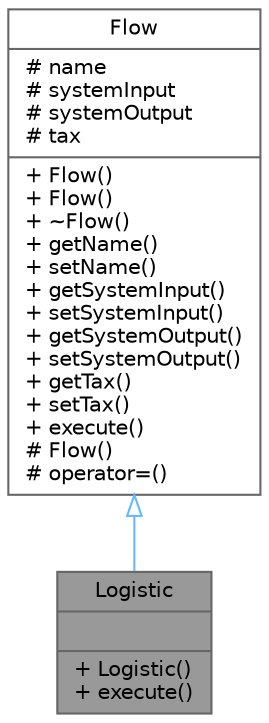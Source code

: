 digraph "Logistic"
{
 // LATEX_PDF_SIZE
  bgcolor="transparent";
  edge [fontname=Helvetica,fontsize=10,labelfontname=Helvetica,labelfontsize=10];
  node [fontname=Helvetica,fontsize=10,shape=box,height=0.2,width=0.4];
  Node1 [shape=record,label="{Logistic\n||+ Logistic()\l+ execute()\l}",height=0.2,width=0.4,color="gray40", fillcolor="grey60", style="filled", fontcolor="black",tooltip=" "];
  Node2 -> Node1 [dir="back",color="steelblue1",style="solid",arrowtail="onormal"];
  Node2 [shape=record,label="{Flow\n|# name\l# systemInput\l# systemOutput\l# tax\l|+ Flow()\l+ Flow()\l+ ~Flow()\l+ getName()\l+ setName()\l+ getSystemInput()\l+ setSystemInput()\l+ getSystemOutput()\l+ setSystemOutput()\l+ getTax()\l+ setTax()\l+ execute()\l# Flow()\l# operator=()\l}",height=0.2,width=0.4,color="gray40", fillcolor="white", style="filled",URL="$class_flow.html",tooltip="Flows abstract class."];
}
